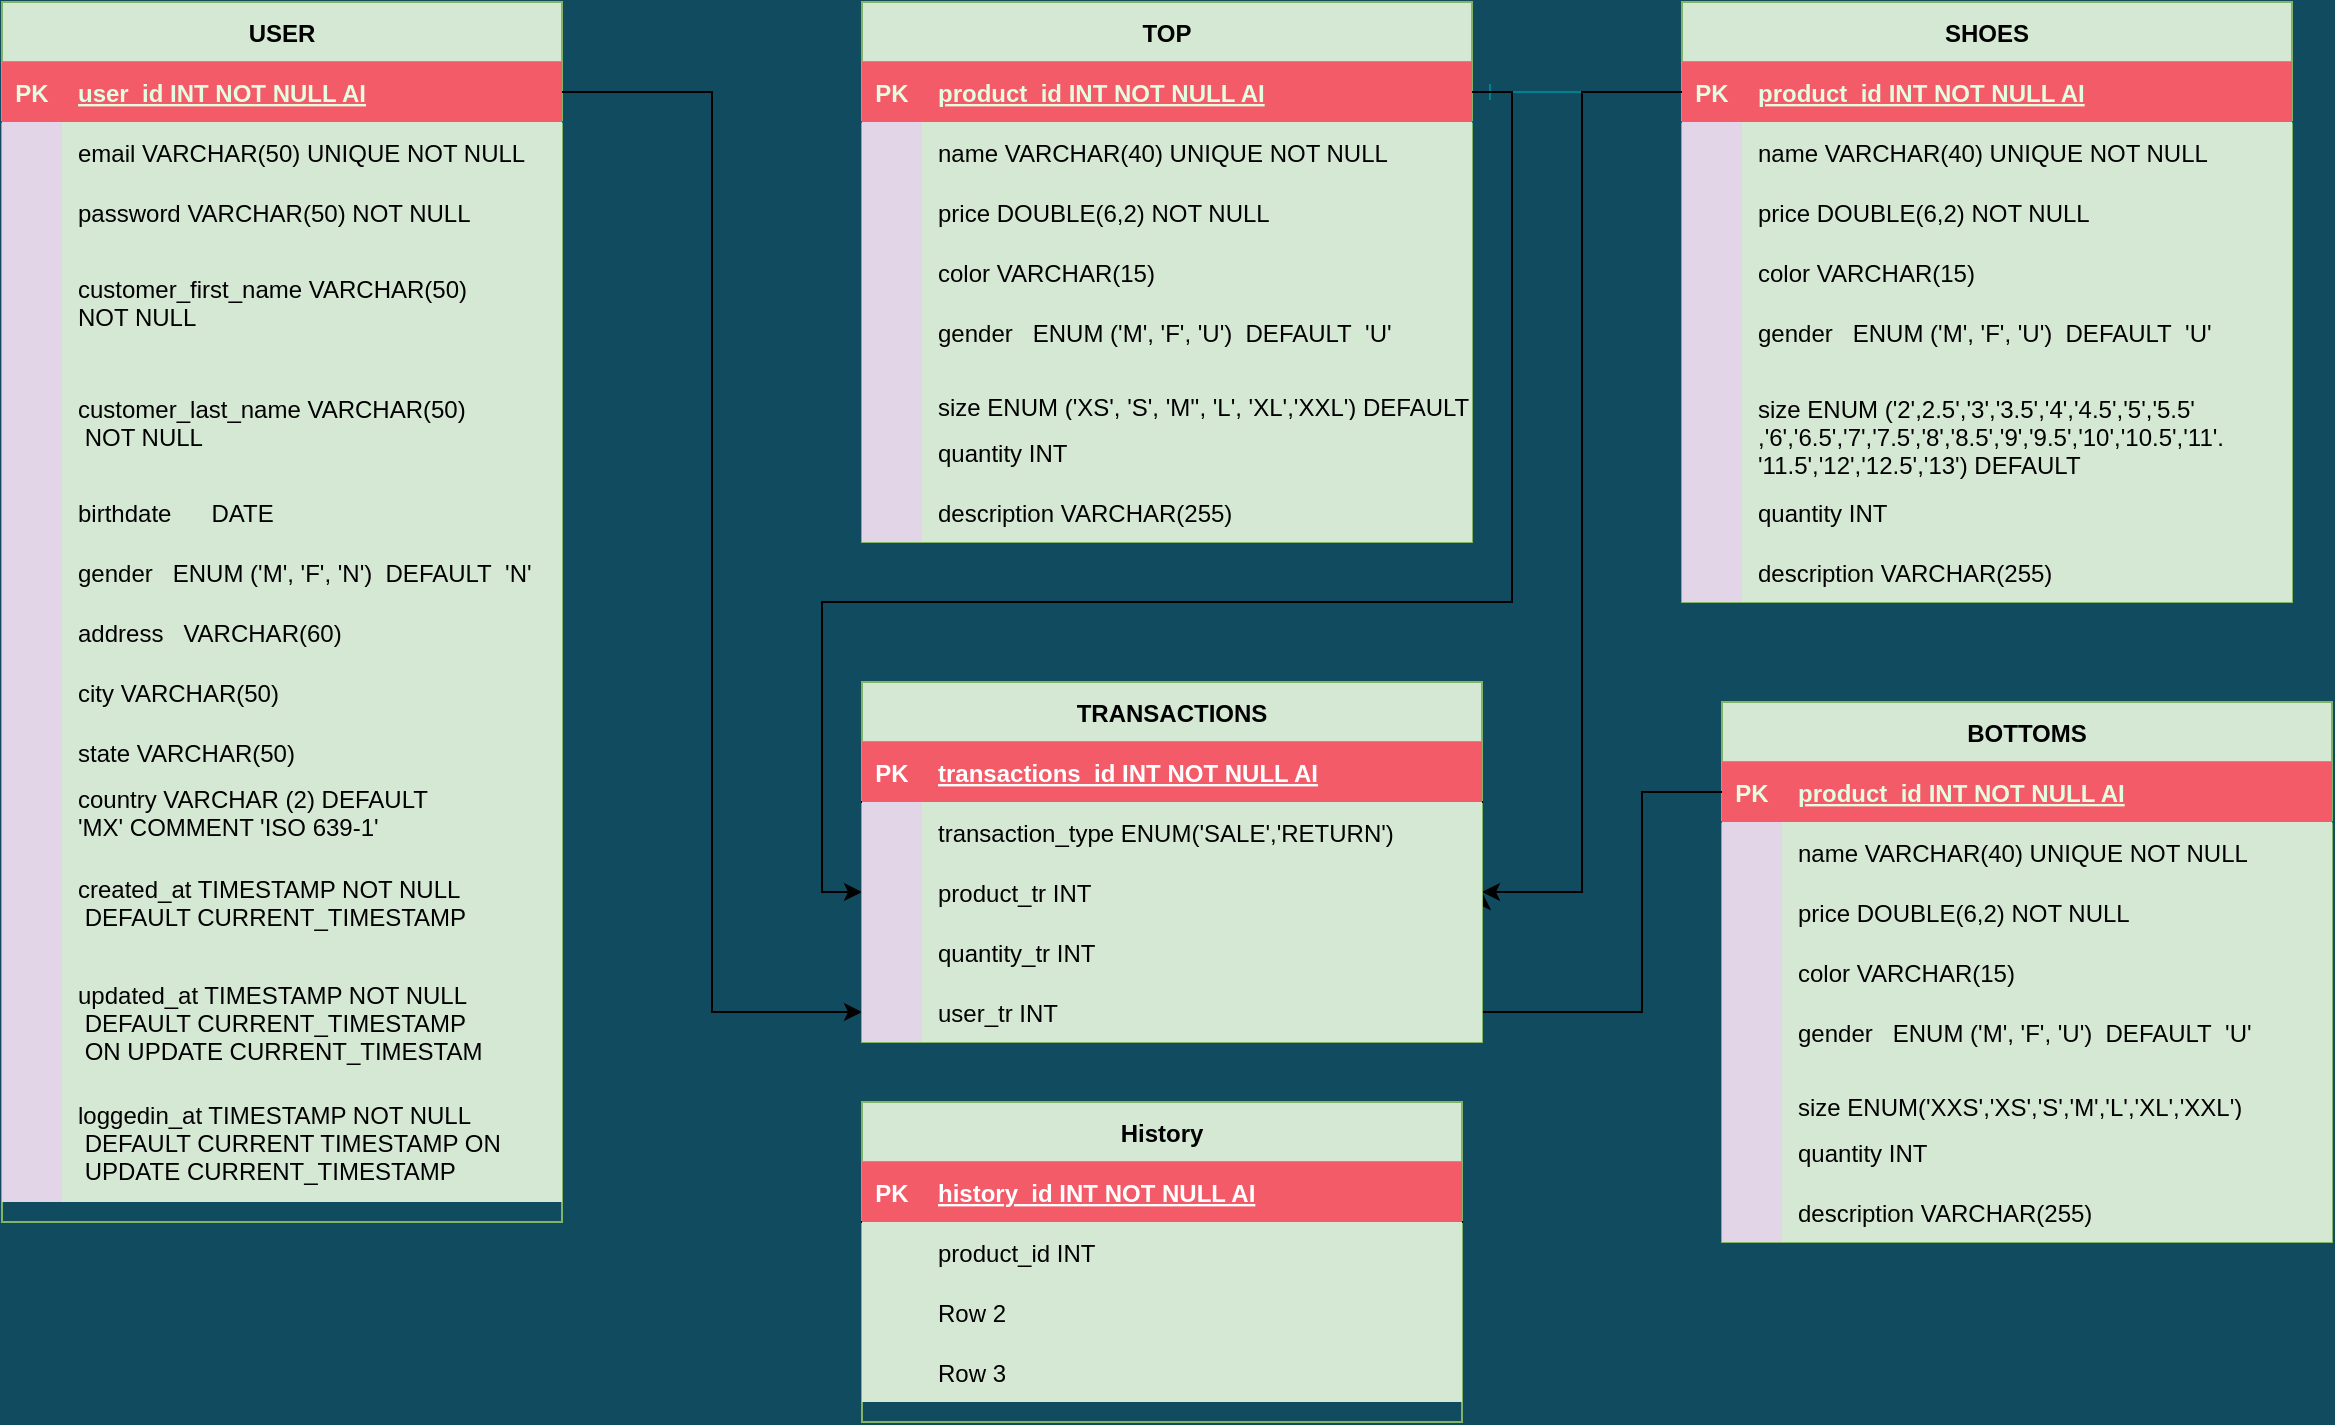 <mxfile version="13.7.9" type="github">
  <diagram id="R2lEEEUBdFMjLlhIrx00" name="Page-1">
    <mxGraphModel dx="2523" dy="934" grid="1" gridSize="10" guides="1" tooltips="1" connect="1" arrows="1" fold="1" page="1" pageScale="1" pageWidth="850" pageHeight="1100" background="#114B5F" math="0" shadow="0" extFonts="Permanent Marker^https://fonts.googleapis.com/css?family=Permanent+Marker">
      <root>
        <mxCell id="0" />
        <mxCell id="1" parent="0" />
        <mxCell id="C-vyLk0tnHw3VtMMgP7b-12" value="" style="edgeStyle=entityRelationEdgeStyle;endArrow=ERzeroToMany;startArrow=ERone;endFill=1;startFill=0;fillColor=#F45B69;strokeColor=#028090;labelBackgroundColor=#114B5F;fontColor=#E4FDE1;" parent="1" edge="1">
          <mxGeometry width="100" height="100" relative="1" as="geometry">
            <mxPoint x="210.0" y="95" as="sourcePoint" />
            <mxPoint x="330" y="95.0" as="targetPoint" />
          </mxGeometry>
        </mxCell>
        <mxCell id="L4Gg6CI8i0R-dzwSmzp2-20" value="SHOES" style="shape=table;startSize=30;container=1;collapsible=1;childLayout=tableLayout;fixedRows=1;rowLines=0;fontStyle=1;align=center;resizeLast=1;fillColor=#d5e8d4;strokeColor=#82b366;" vertex="1" parent="1">
          <mxGeometry x="310" y="50" width="305" height="300" as="geometry" />
        </mxCell>
        <mxCell id="L4Gg6CI8i0R-dzwSmzp2-21" value="" style="shape=partialRectangle;collapsible=0;dropTarget=0;pointerEvents=0;fillColor=#F45B69;points=[[0,0.5],[1,0.5]];portConstraint=eastwest;top=0;left=0;right=0;bottom=1;strokeColor=#028090;fontColor=#E4FDE1;" vertex="1" parent="L4Gg6CI8i0R-dzwSmzp2-20">
          <mxGeometry y="30" width="305" height="30" as="geometry" />
        </mxCell>
        <mxCell id="L4Gg6CI8i0R-dzwSmzp2-22" value="PK" style="shape=partialRectangle;overflow=hidden;connectable=0;fillColor=#F45B69;top=0;left=0;bottom=0;right=0;fontStyle=1;strokeColor=#028090;fontColor=#E4FDE1;" vertex="1" parent="L4Gg6CI8i0R-dzwSmzp2-21">
          <mxGeometry width="30" height="30" as="geometry" />
        </mxCell>
        <mxCell id="L4Gg6CI8i0R-dzwSmzp2-23" value="product_id INT NOT NULL AI" style="shape=partialRectangle;overflow=hidden;connectable=0;top=0;left=0;bottom=0;right=0;align=left;spacingLeft=6;fontStyle=5;strokeColor=#028090;fontColor=#E4FDE1;fillColor=#F45B69;" vertex="1" parent="L4Gg6CI8i0R-dzwSmzp2-21">
          <mxGeometry x="30" width="275" height="30" as="geometry" />
        </mxCell>
        <mxCell id="L4Gg6CI8i0R-dzwSmzp2-24" style="shape=partialRectangle;collapsible=0;dropTarget=0;pointerEvents=0;fillColor=#F45B69;points=[[0,0.5],[1,0.5]];portConstraint=eastwest;top=0;left=0;right=0;bottom=0;strokeColor=#028090;fontColor=#E4FDE1;" vertex="1" parent="L4Gg6CI8i0R-dzwSmzp2-20">
          <mxGeometry y="60" width="305" height="30" as="geometry" />
        </mxCell>
        <mxCell id="L4Gg6CI8i0R-dzwSmzp2-25" style="shape=partialRectangle;overflow=hidden;connectable=0;fillColor=#e1d5e7;top=0;left=0;bottom=0;right=0;strokeColor=#9673a6;" vertex="1" parent="L4Gg6CI8i0R-dzwSmzp2-24">
          <mxGeometry width="30" height="30" as="geometry" />
        </mxCell>
        <mxCell id="L4Gg6CI8i0R-dzwSmzp2-26" value="name VARCHAR(40) UNIQUE NOT NULL" style="shape=partialRectangle;overflow=hidden;connectable=0;fillColor=#d5e8d4;top=0;left=0;bottom=0;right=0;align=left;spacingLeft=6;strokeColor=#82b366;shadow=0;sketch=0;" vertex="1" parent="L4Gg6CI8i0R-dzwSmzp2-24">
          <mxGeometry x="30" width="275" height="30" as="geometry" />
        </mxCell>
        <mxCell id="L4Gg6CI8i0R-dzwSmzp2-27" value="" style="shape=partialRectangle;collapsible=0;dropTarget=0;pointerEvents=0;fillColor=#F45B69;points=[[0,0.5],[1,0.5]];portConstraint=eastwest;top=0;left=0;right=0;bottom=0;strokeColor=#028090;fontColor=#E4FDE1;" vertex="1" parent="L4Gg6CI8i0R-dzwSmzp2-20">
          <mxGeometry y="90" width="305" height="30" as="geometry" />
        </mxCell>
        <mxCell id="L4Gg6CI8i0R-dzwSmzp2-28" value="" style="shape=partialRectangle;overflow=hidden;connectable=0;fillColor=#e1d5e7;top=0;left=0;bottom=0;right=0;strokeColor=#9673a6;" vertex="1" parent="L4Gg6CI8i0R-dzwSmzp2-27">
          <mxGeometry width="30" height="30" as="geometry" />
        </mxCell>
        <mxCell id="L4Gg6CI8i0R-dzwSmzp2-29" value="price DOUBLE(6,2) NOT NULL" style="shape=partialRectangle;overflow=hidden;connectable=0;fillColor=#d5e8d4;top=0;left=0;bottom=0;right=0;align=left;spacingLeft=6;strokeColor=#82b366;shadow=0;sketch=0;" vertex="1" parent="L4Gg6CI8i0R-dzwSmzp2-27">
          <mxGeometry x="30" width="275" height="30" as="geometry" />
        </mxCell>
        <mxCell id="L4Gg6CI8i0R-dzwSmzp2-30" style="shape=partialRectangle;collapsible=0;dropTarget=0;pointerEvents=0;fillColor=#F45B69;points=[[0,0.5],[1,0.5]];portConstraint=eastwest;top=0;left=0;right=0;bottom=0;strokeColor=#028090;fontColor=#E4FDE1;" vertex="1" parent="L4Gg6CI8i0R-dzwSmzp2-20">
          <mxGeometry y="120" width="305" height="30" as="geometry" />
        </mxCell>
        <mxCell id="L4Gg6CI8i0R-dzwSmzp2-31" style="shape=partialRectangle;overflow=hidden;connectable=0;fillColor=#e1d5e7;top=0;left=0;bottom=0;right=0;strokeColor=#9673a6;" vertex="1" parent="L4Gg6CI8i0R-dzwSmzp2-30">
          <mxGeometry width="30" height="30" as="geometry" />
        </mxCell>
        <mxCell id="L4Gg6CI8i0R-dzwSmzp2-32" value="color VARCHAR(15)" style="shape=partialRectangle;overflow=hidden;connectable=0;fillColor=#d5e8d4;top=0;left=0;bottom=0;right=0;align=left;spacingLeft=6;strokeColor=#82b366;shadow=0;sketch=0;" vertex="1" parent="L4Gg6CI8i0R-dzwSmzp2-30">
          <mxGeometry x="30" width="275" height="30" as="geometry" />
        </mxCell>
        <mxCell id="L4Gg6CI8i0R-dzwSmzp2-33" style="shape=partialRectangle;collapsible=0;dropTarget=0;pointerEvents=0;fillColor=#F45B69;points=[[0,0.5],[1,0.5]];portConstraint=eastwest;top=0;left=0;right=0;bottom=0;strokeColor=#028090;fontColor=#E4FDE1;" vertex="1" parent="L4Gg6CI8i0R-dzwSmzp2-20">
          <mxGeometry y="150" width="305" height="30" as="geometry" />
        </mxCell>
        <mxCell id="L4Gg6CI8i0R-dzwSmzp2-34" style="shape=partialRectangle;overflow=hidden;connectable=0;fillColor=#e1d5e7;top=0;left=0;bottom=0;right=0;strokeColor=#9673a6;" vertex="1" parent="L4Gg6CI8i0R-dzwSmzp2-33">
          <mxGeometry width="30" height="30" as="geometry" />
        </mxCell>
        <mxCell id="L4Gg6CI8i0R-dzwSmzp2-35" value="gender   ENUM (&#39;M&#39;, &#39;F&#39;, &#39;U&#39;)  DEFAULT  &#39;U&#39;" style="shape=partialRectangle;overflow=hidden;connectable=0;fillColor=#d5e8d4;top=0;left=0;bottom=0;right=0;align=left;spacingLeft=6;strokeColor=#82b366;shadow=0;sketch=0;" vertex="1" parent="L4Gg6CI8i0R-dzwSmzp2-33">
          <mxGeometry x="30" width="275" height="30" as="geometry" />
        </mxCell>
        <mxCell id="L4Gg6CI8i0R-dzwSmzp2-36" style="shape=partialRectangle;collapsible=0;dropTarget=0;pointerEvents=0;fillColor=#F45B69;points=[[0,0.5],[1,0.5]];portConstraint=eastwest;top=0;left=0;right=0;bottom=0;strokeColor=#028090;fontColor=#E4FDE1;" vertex="1" parent="L4Gg6CI8i0R-dzwSmzp2-20">
          <mxGeometry y="180" width="305" height="60" as="geometry" />
        </mxCell>
        <mxCell id="L4Gg6CI8i0R-dzwSmzp2-37" style="shape=partialRectangle;overflow=hidden;connectable=0;fillColor=#e1d5e7;top=0;left=0;bottom=0;right=0;strokeColor=#9673a6;" vertex="1" parent="L4Gg6CI8i0R-dzwSmzp2-36">
          <mxGeometry width="30" height="60" as="geometry" />
        </mxCell>
        <mxCell id="L4Gg6CI8i0R-dzwSmzp2-38" value="&#xa;size ENUM (&#39;2&#39;,2.5&#39;,&#39;3&#39;,&#39;3.5&#39;,&#39;4&#39;,&#39;4.5&#39;,&#39;5&#39;,&#39;5.5&#39;&#xa;,&#39;6&#39;,&#39;6.5&#39;,&#39;7&#39;,&#39;7.5&#39;,&#39;8&#39;,&#39;8.5&#39;,&#39;9&#39;,&#39;9.5&#39;,&#39;10&#39;,&#39;10.5&#39;,&#39;11&#39;.&#xa;&#39;11.5&#39;,&#39;12&#39;,&#39;12.5&#39;,&#39;13&#39;) DEFAULT" style="shape=partialRectangle;overflow=hidden;connectable=0;fillColor=#d5e8d4;top=0;left=0;bottom=0;right=0;align=left;spacingLeft=6;strokeColor=#82b366;shadow=0;sketch=0;" vertex="1" parent="L4Gg6CI8i0R-dzwSmzp2-36">
          <mxGeometry x="30" width="275" height="60" as="geometry" />
        </mxCell>
        <mxCell id="L4Gg6CI8i0R-dzwSmzp2-39" style="shape=partialRectangle;collapsible=0;dropTarget=0;pointerEvents=0;fillColor=#F45B69;points=[[0,0.5],[1,0.5]];portConstraint=eastwest;top=0;left=0;right=0;bottom=0;strokeColor=#028090;fontColor=#E4FDE1;" vertex="1" parent="L4Gg6CI8i0R-dzwSmzp2-20">
          <mxGeometry y="240" width="305" height="30" as="geometry" />
        </mxCell>
        <mxCell id="L4Gg6CI8i0R-dzwSmzp2-40" style="shape=partialRectangle;overflow=hidden;connectable=0;fillColor=#e1d5e7;top=0;left=0;bottom=0;right=0;strokeColor=#9673a6;" vertex="1" parent="L4Gg6CI8i0R-dzwSmzp2-39">
          <mxGeometry width="30" height="30" as="geometry" />
        </mxCell>
        <mxCell id="L4Gg6CI8i0R-dzwSmzp2-41" value="quantity INT" style="shape=partialRectangle;overflow=hidden;connectable=0;fillColor=#d5e8d4;top=0;left=0;bottom=0;right=0;align=left;spacingLeft=6;strokeColor=#82b366;shadow=0;sketch=0;" vertex="1" parent="L4Gg6CI8i0R-dzwSmzp2-39">
          <mxGeometry x="30" width="275" height="30" as="geometry" />
        </mxCell>
        <mxCell id="L4Gg6CI8i0R-dzwSmzp2-42" style="shape=partialRectangle;collapsible=0;dropTarget=0;pointerEvents=0;fillColor=#F45B69;points=[[0,0.5],[1,0.5]];portConstraint=eastwest;top=0;left=0;right=0;bottom=0;strokeColor=#028090;fontColor=#E4FDE1;" vertex="1" parent="L4Gg6CI8i0R-dzwSmzp2-20">
          <mxGeometry y="270" width="305" height="30" as="geometry" />
        </mxCell>
        <mxCell id="L4Gg6CI8i0R-dzwSmzp2-43" style="shape=partialRectangle;overflow=hidden;connectable=0;fillColor=#e1d5e7;top=0;left=0;bottom=0;right=0;strokeColor=#9673a6;" vertex="1" parent="L4Gg6CI8i0R-dzwSmzp2-42">
          <mxGeometry width="30" height="30" as="geometry" />
        </mxCell>
        <mxCell id="L4Gg6CI8i0R-dzwSmzp2-44" value="description VARCHAR(255)" style="shape=partialRectangle;overflow=hidden;connectable=0;fillColor=#d5e8d4;top=0;left=0;bottom=0;right=0;align=left;spacingLeft=6;strokeColor=#82b366;shadow=0;sketch=0;" vertex="1" parent="L4Gg6CI8i0R-dzwSmzp2-42">
          <mxGeometry x="30" width="275" height="30" as="geometry" />
        </mxCell>
        <mxCell id="oD9PgxHHljyNCzyuAQ40-425" value="TOP" style="shape=table;startSize=30;container=1;collapsible=1;childLayout=tableLayout;fixedRows=1;rowLines=0;fontStyle=1;align=center;resizeLast=1;fillColor=#d5e8d4;strokeColor=#82b366;" parent="1" vertex="1">
          <mxGeometry x="-100" y="50" width="305" height="270" as="geometry" />
        </mxCell>
        <mxCell id="oD9PgxHHljyNCzyuAQ40-426" value="" style="shape=partialRectangle;collapsible=0;dropTarget=0;pointerEvents=0;fillColor=#F45B69;points=[[0,0.5],[1,0.5]];portConstraint=eastwest;top=0;left=0;right=0;bottom=1;strokeColor=#028090;fontColor=#E4FDE1;" parent="oD9PgxHHljyNCzyuAQ40-425" vertex="1">
          <mxGeometry y="30" width="305" height="30" as="geometry" />
        </mxCell>
        <mxCell id="oD9PgxHHljyNCzyuAQ40-427" value="PK" style="shape=partialRectangle;overflow=hidden;connectable=0;fillColor=#F45B69;top=0;left=0;bottom=0;right=0;fontStyle=1;strokeColor=#028090;fontColor=#E4FDE1;" parent="oD9PgxHHljyNCzyuAQ40-426" vertex="1">
          <mxGeometry width="30" height="30" as="geometry" />
        </mxCell>
        <mxCell id="oD9PgxHHljyNCzyuAQ40-428" value="product_id INT NOT NULL AI" style="shape=partialRectangle;overflow=hidden;connectable=0;fillColor=#F45B69;top=0;left=0;bottom=0;right=0;align=left;spacingLeft=6;fontStyle=5;strokeColor=#028090;fontColor=#E4FDE1;" parent="oD9PgxHHljyNCzyuAQ40-426" vertex="1">
          <mxGeometry x="30" width="275" height="30" as="geometry" />
        </mxCell>
        <mxCell id="oD9PgxHHljyNCzyuAQ40-429" style="shape=partialRectangle;collapsible=0;dropTarget=0;pointerEvents=0;fillColor=#F45B69;points=[[0,0.5],[1,0.5]];portConstraint=eastwest;top=0;left=0;right=0;bottom=0;strokeColor=#028090;fontColor=#E4FDE1;" parent="oD9PgxHHljyNCzyuAQ40-425" vertex="1">
          <mxGeometry y="60" width="305" height="30" as="geometry" />
        </mxCell>
        <mxCell id="oD9PgxHHljyNCzyuAQ40-430" style="shape=partialRectangle;overflow=hidden;connectable=0;fillColor=#e1d5e7;top=0;left=0;bottom=0;right=0;strokeColor=#9673a6;" parent="oD9PgxHHljyNCzyuAQ40-429" vertex="1">
          <mxGeometry width="30" height="30" as="geometry" />
        </mxCell>
        <mxCell id="oD9PgxHHljyNCzyuAQ40-431" value="name VARCHAR(40) UNIQUE NOT NULL" style="shape=partialRectangle;overflow=hidden;connectable=0;fillColor=#d5e8d4;top=0;left=0;bottom=0;right=0;align=left;spacingLeft=6;strokeColor=#82b366;shadow=0;sketch=0;" parent="oD9PgxHHljyNCzyuAQ40-429" vertex="1">
          <mxGeometry x="30" width="275" height="30" as="geometry" />
        </mxCell>
        <mxCell id="oD9PgxHHljyNCzyuAQ40-432" value="" style="shape=partialRectangle;collapsible=0;dropTarget=0;pointerEvents=0;fillColor=#F45B69;points=[[0,0.5],[1,0.5]];portConstraint=eastwest;top=0;left=0;right=0;bottom=0;strokeColor=#028090;fontColor=#E4FDE1;" parent="oD9PgxHHljyNCzyuAQ40-425" vertex="1">
          <mxGeometry y="90" width="305" height="30" as="geometry" />
        </mxCell>
        <mxCell id="oD9PgxHHljyNCzyuAQ40-433" value="" style="shape=partialRectangle;overflow=hidden;connectable=0;fillColor=#e1d5e7;top=0;left=0;bottom=0;right=0;strokeColor=#9673a6;" parent="oD9PgxHHljyNCzyuAQ40-432" vertex="1">
          <mxGeometry width="30" height="30" as="geometry" />
        </mxCell>
        <mxCell id="oD9PgxHHljyNCzyuAQ40-434" value="price DOUBLE(6,2) NOT NULL" style="shape=partialRectangle;overflow=hidden;connectable=0;fillColor=#d5e8d4;top=0;left=0;bottom=0;right=0;align=left;spacingLeft=6;strokeColor=#82b366;shadow=0;sketch=0;" parent="oD9PgxHHljyNCzyuAQ40-432" vertex="1">
          <mxGeometry x="30" width="275" height="30" as="geometry" />
        </mxCell>
        <mxCell id="oD9PgxHHljyNCzyuAQ40-435" style="shape=partialRectangle;collapsible=0;dropTarget=0;pointerEvents=0;fillColor=#F45B69;points=[[0,0.5],[1,0.5]];portConstraint=eastwest;top=0;left=0;right=0;bottom=0;strokeColor=#028090;fontColor=#E4FDE1;" parent="oD9PgxHHljyNCzyuAQ40-425" vertex="1">
          <mxGeometry y="120" width="305" height="30" as="geometry" />
        </mxCell>
        <mxCell id="oD9PgxHHljyNCzyuAQ40-436" style="shape=partialRectangle;overflow=hidden;connectable=0;fillColor=#e1d5e7;top=0;left=0;bottom=0;right=0;strokeColor=#9673a6;" parent="oD9PgxHHljyNCzyuAQ40-435" vertex="1">
          <mxGeometry width="30" height="30" as="geometry" />
        </mxCell>
        <mxCell id="oD9PgxHHljyNCzyuAQ40-437" value="color VARCHAR(15)" style="shape=partialRectangle;overflow=hidden;connectable=0;fillColor=#d5e8d4;top=0;left=0;bottom=0;right=0;align=left;spacingLeft=6;strokeColor=#82b366;shadow=0;sketch=0;" parent="oD9PgxHHljyNCzyuAQ40-435" vertex="1">
          <mxGeometry x="30" width="275" height="30" as="geometry" />
        </mxCell>
        <mxCell id="oD9PgxHHljyNCzyuAQ40-444" style="shape=partialRectangle;collapsible=0;dropTarget=0;pointerEvents=0;fillColor=#F45B69;points=[[0,0.5],[1,0.5]];portConstraint=eastwest;top=0;left=0;right=0;bottom=0;strokeColor=#028090;fontColor=#E4FDE1;" parent="oD9PgxHHljyNCzyuAQ40-425" vertex="1">
          <mxGeometry y="150" width="305" height="30" as="geometry" />
        </mxCell>
        <mxCell id="oD9PgxHHljyNCzyuAQ40-445" style="shape=partialRectangle;overflow=hidden;connectable=0;fillColor=#e1d5e7;top=0;left=0;bottom=0;right=0;strokeColor=#9673a6;" parent="oD9PgxHHljyNCzyuAQ40-444" vertex="1">
          <mxGeometry width="30" height="30" as="geometry" />
        </mxCell>
        <mxCell id="oD9PgxHHljyNCzyuAQ40-446" value="gender   ENUM (&#39;M&#39;, &#39;F&#39;, &#39;U&#39;)  DEFAULT  &#39;U&#39;" style="shape=partialRectangle;overflow=hidden;connectable=0;fillColor=#d5e8d4;top=0;left=0;bottom=0;right=0;align=left;spacingLeft=6;strokeColor=#82b366;shadow=0;sketch=0;" parent="oD9PgxHHljyNCzyuAQ40-444" vertex="1">
          <mxGeometry x="30" width="275" height="30" as="geometry" />
        </mxCell>
        <mxCell id="oD9PgxHHljyNCzyuAQ40-450" style="shape=partialRectangle;collapsible=0;dropTarget=0;pointerEvents=0;fillColor=#F45B69;points=[[0,0.5],[1,0.5]];portConstraint=eastwest;top=0;left=0;right=0;bottom=0;strokeColor=#028090;fontColor=#E4FDE1;" parent="oD9PgxHHljyNCzyuAQ40-425" vertex="1">
          <mxGeometry y="180" width="305" height="30" as="geometry" />
        </mxCell>
        <mxCell id="oD9PgxHHljyNCzyuAQ40-451" style="shape=partialRectangle;overflow=hidden;connectable=0;fillColor=#e1d5e7;top=0;left=0;bottom=0;right=0;strokeColor=#9673a6;" parent="oD9PgxHHljyNCzyuAQ40-450" vertex="1">
          <mxGeometry width="30" height="30" as="geometry" />
        </mxCell>
        <mxCell id="oD9PgxHHljyNCzyuAQ40-452" value="&#xa;size ENUM (&#39;XS&#39;, &#39;S&#39;, &#39;M&#39;&#39;, &#39;L&#39;, &#39;XL&#39;,&#39;XXL&#39;) DEFAULT &#39;M&#39;" style="shape=partialRectangle;overflow=hidden;connectable=0;fillColor=#d5e8d4;top=0;left=0;bottom=0;right=0;align=left;spacingLeft=6;strokeColor=#82b366;shadow=0;sketch=0;" parent="oD9PgxHHljyNCzyuAQ40-450" vertex="1">
          <mxGeometry x="30" width="275" height="30" as="geometry" />
        </mxCell>
        <mxCell id="naut1iJeY3-tJLhUPmOj-10" style="shape=partialRectangle;collapsible=0;dropTarget=0;pointerEvents=0;fillColor=#F45B69;points=[[0,0.5],[1,0.5]];portConstraint=eastwest;top=0;left=0;right=0;bottom=0;strokeColor=#028090;fontColor=#E4FDE1;" parent="oD9PgxHHljyNCzyuAQ40-425" vertex="1">
          <mxGeometry y="210" width="305" height="30" as="geometry" />
        </mxCell>
        <mxCell id="naut1iJeY3-tJLhUPmOj-11" style="shape=partialRectangle;overflow=hidden;connectable=0;fillColor=#e1d5e7;top=0;left=0;bottom=0;right=0;strokeColor=#9673a6;" parent="naut1iJeY3-tJLhUPmOj-10" vertex="1">
          <mxGeometry width="30" height="30" as="geometry" />
        </mxCell>
        <mxCell id="naut1iJeY3-tJLhUPmOj-12" value="quantity INT" style="shape=partialRectangle;overflow=hidden;connectable=0;fillColor=#d5e8d4;top=0;left=0;bottom=0;right=0;align=left;spacingLeft=6;strokeColor=#82b366;shadow=0;sketch=0;" parent="naut1iJeY3-tJLhUPmOj-10" vertex="1">
          <mxGeometry x="30" width="275" height="30" as="geometry" />
        </mxCell>
        <mxCell id="naut1iJeY3-tJLhUPmOj-13" style="shape=partialRectangle;collapsible=0;dropTarget=0;pointerEvents=0;fillColor=#F45B69;points=[[0,0.5],[1,0.5]];portConstraint=eastwest;top=0;left=0;right=0;bottom=0;strokeColor=#028090;fontColor=#E4FDE1;" parent="oD9PgxHHljyNCzyuAQ40-425" vertex="1">
          <mxGeometry y="240" width="305" height="30" as="geometry" />
        </mxCell>
        <mxCell id="naut1iJeY3-tJLhUPmOj-14" style="shape=partialRectangle;overflow=hidden;connectable=0;fillColor=#e1d5e7;top=0;left=0;bottom=0;right=0;strokeColor=#9673a6;" parent="naut1iJeY3-tJLhUPmOj-13" vertex="1">
          <mxGeometry width="30" height="30" as="geometry" />
        </mxCell>
        <mxCell id="naut1iJeY3-tJLhUPmOj-15" value="description VARCHAR(255)" style="shape=partialRectangle;overflow=hidden;connectable=0;fillColor=#d5e8d4;top=0;left=0;bottom=0;right=0;align=left;spacingLeft=6;strokeColor=#82b366;shadow=0;sketch=0;" parent="naut1iJeY3-tJLhUPmOj-13" vertex="1">
          <mxGeometry x="30" width="275" height="30" as="geometry" />
        </mxCell>
        <mxCell id="L4Gg6CI8i0R-dzwSmzp2-45" value="BOTTOMS" style="shape=table;startSize=30;container=1;collapsible=1;childLayout=tableLayout;fixedRows=1;rowLines=0;fontStyle=1;align=center;resizeLast=1;fillColor=#d5e8d4;strokeColor=#82b366;" vertex="1" parent="1">
          <mxGeometry x="330" y="400" width="305" height="270.0" as="geometry" />
        </mxCell>
        <mxCell id="L4Gg6CI8i0R-dzwSmzp2-46" value="" style="shape=partialRectangle;collapsible=0;dropTarget=0;pointerEvents=0;fillColor=#F45B69;points=[[0,0.5],[1,0.5]];portConstraint=eastwest;top=0;left=0;right=0;bottom=1;strokeColor=#028090;fontColor=#E4FDE1;" vertex="1" parent="L4Gg6CI8i0R-dzwSmzp2-45">
          <mxGeometry y="30" width="305" height="30" as="geometry" />
        </mxCell>
        <mxCell id="L4Gg6CI8i0R-dzwSmzp2-47" value="PK" style="shape=partialRectangle;overflow=hidden;connectable=0;fillColor=#F45B69;top=0;left=0;bottom=0;right=0;fontStyle=1;strokeColor=#028090;fontColor=#E4FDE1;" vertex="1" parent="L4Gg6CI8i0R-dzwSmzp2-46">
          <mxGeometry width="30" height="30" as="geometry" />
        </mxCell>
        <mxCell id="L4Gg6CI8i0R-dzwSmzp2-48" value="product_id INT NOT NULL AI" style="shape=partialRectangle;overflow=hidden;connectable=0;fillColor=#F45B69;top=0;left=0;bottom=0;right=0;align=left;spacingLeft=6;fontStyle=5;strokeColor=#028090;fontColor=#E4FDE1;" vertex="1" parent="L4Gg6CI8i0R-dzwSmzp2-46">
          <mxGeometry x="30" width="275" height="30" as="geometry" />
        </mxCell>
        <mxCell id="L4Gg6CI8i0R-dzwSmzp2-49" style="shape=partialRectangle;collapsible=0;dropTarget=0;pointerEvents=0;fillColor=#F45B69;points=[[0,0.5],[1,0.5]];portConstraint=eastwest;top=0;left=0;right=0;bottom=0;strokeColor=#028090;fontColor=#E4FDE1;" vertex="1" parent="L4Gg6CI8i0R-dzwSmzp2-45">
          <mxGeometry y="60" width="305" height="30" as="geometry" />
        </mxCell>
        <mxCell id="L4Gg6CI8i0R-dzwSmzp2-50" style="shape=partialRectangle;overflow=hidden;connectable=0;fillColor=#e1d5e7;top=0;left=0;bottom=0;right=0;strokeColor=#9673a6;" vertex="1" parent="L4Gg6CI8i0R-dzwSmzp2-49">
          <mxGeometry width="30" height="30" as="geometry" />
        </mxCell>
        <mxCell id="L4Gg6CI8i0R-dzwSmzp2-51" value="name VARCHAR(40) UNIQUE NOT NULL" style="shape=partialRectangle;overflow=hidden;connectable=0;fillColor=#d5e8d4;top=0;left=0;bottom=0;right=0;align=left;spacingLeft=6;strokeColor=#82b366;shadow=0;sketch=0;" vertex="1" parent="L4Gg6CI8i0R-dzwSmzp2-49">
          <mxGeometry x="30" width="275" height="30" as="geometry" />
        </mxCell>
        <mxCell id="L4Gg6CI8i0R-dzwSmzp2-52" value="" style="shape=partialRectangle;collapsible=0;dropTarget=0;pointerEvents=0;fillColor=#F45B69;points=[[0,0.5],[1,0.5]];portConstraint=eastwest;top=0;left=0;right=0;bottom=0;strokeColor=#028090;fontColor=#E4FDE1;" vertex="1" parent="L4Gg6CI8i0R-dzwSmzp2-45">
          <mxGeometry y="90" width="305" height="30" as="geometry" />
        </mxCell>
        <mxCell id="L4Gg6CI8i0R-dzwSmzp2-53" value="" style="shape=partialRectangle;overflow=hidden;connectable=0;fillColor=#e1d5e7;top=0;left=0;bottom=0;right=0;strokeColor=#9673a6;" vertex="1" parent="L4Gg6CI8i0R-dzwSmzp2-52">
          <mxGeometry width="30" height="30" as="geometry" />
        </mxCell>
        <mxCell id="L4Gg6CI8i0R-dzwSmzp2-54" value="price DOUBLE(6,2) NOT NULL" style="shape=partialRectangle;overflow=hidden;connectable=0;fillColor=#d5e8d4;top=0;left=0;bottom=0;right=0;align=left;spacingLeft=6;strokeColor=#82b366;shadow=0;sketch=0;" vertex="1" parent="L4Gg6CI8i0R-dzwSmzp2-52">
          <mxGeometry x="30" width="275" height="30" as="geometry" />
        </mxCell>
        <mxCell id="L4Gg6CI8i0R-dzwSmzp2-55" style="shape=partialRectangle;collapsible=0;dropTarget=0;pointerEvents=0;fillColor=#F45B69;points=[[0,0.5],[1,0.5]];portConstraint=eastwest;top=0;left=0;right=0;bottom=0;strokeColor=#028090;fontColor=#E4FDE1;" vertex="1" parent="L4Gg6CI8i0R-dzwSmzp2-45">
          <mxGeometry y="120" width="305" height="30" as="geometry" />
        </mxCell>
        <mxCell id="L4Gg6CI8i0R-dzwSmzp2-56" style="shape=partialRectangle;overflow=hidden;connectable=0;fillColor=#e1d5e7;top=0;left=0;bottom=0;right=0;strokeColor=#9673a6;" vertex="1" parent="L4Gg6CI8i0R-dzwSmzp2-55">
          <mxGeometry width="30" height="30" as="geometry" />
        </mxCell>
        <mxCell id="L4Gg6CI8i0R-dzwSmzp2-57" value="color VARCHAR(15)" style="shape=partialRectangle;overflow=hidden;connectable=0;fillColor=#d5e8d4;top=0;left=0;bottom=0;right=0;align=left;spacingLeft=6;strokeColor=#82b366;shadow=0;sketch=0;" vertex="1" parent="L4Gg6CI8i0R-dzwSmzp2-55">
          <mxGeometry x="30" width="275" height="30" as="geometry" />
        </mxCell>
        <mxCell id="L4Gg6CI8i0R-dzwSmzp2-58" style="shape=partialRectangle;collapsible=0;dropTarget=0;pointerEvents=0;fillColor=#F45B69;points=[[0,0.5],[1,0.5]];portConstraint=eastwest;top=0;left=0;right=0;bottom=0;strokeColor=#028090;fontColor=#E4FDE1;" vertex="1" parent="L4Gg6CI8i0R-dzwSmzp2-45">
          <mxGeometry y="150" width="305" height="30" as="geometry" />
        </mxCell>
        <mxCell id="L4Gg6CI8i0R-dzwSmzp2-59" style="shape=partialRectangle;overflow=hidden;connectable=0;fillColor=#e1d5e7;top=0;left=0;bottom=0;right=0;strokeColor=#9673a6;" vertex="1" parent="L4Gg6CI8i0R-dzwSmzp2-58">
          <mxGeometry width="30" height="30" as="geometry" />
        </mxCell>
        <mxCell id="L4Gg6CI8i0R-dzwSmzp2-60" value="gender   ENUM (&#39;M&#39;, &#39;F&#39;, &#39;U&#39;)  DEFAULT  &#39;U&#39;" style="shape=partialRectangle;overflow=hidden;connectable=0;fillColor=#d5e8d4;top=0;left=0;bottom=0;right=0;align=left;spacingLeft=6;strokeColor=#82b366;shadow=0;sketch=0;" vertex="1" parent="L4Gg6CI8i0R-dzwSmzp2-58">
          <mxGeometry x="30" width="275" height="30" as="geometry" />
        </mxCell>
        <mxCell id="L4Gg6CI8i0R-dzwSmzp2-61" style="shape=partialRectangle;collapsible=0;dropTarget=0;pointerEvents=0;fillColor=#F45B69;points=[[0,0.5],[1,0.5]];portConstraint=eastwest;top=0;left=0;right=0;bottom=0;strokeColor=#028090;fontColor=#E4FDE1;" vertex="1" parent="L4Gg6CI8i0R-dzwSmzp2-45">
          <mxGeometry y="180" width="305" height="30" as="geometry" />
        </mxCell>
        <mxCell id="L4Gg6CI8i0R-dzwSmzp2-62" style="shape=partialRectangle;overflow=hidden;connectable=0;fillColor=#e1d5e7;top=0;left=0;bottom=0;right=0;strokeColor=#9673a6;" vertex="1" parent="L4Gg6CI8i0R-dzwSmzp2-61">
          <mxGeometry width="30" height="30" as="geometry" />
        </mxCell>
        <mxCell id="L4Gg6CI8i0R-dzwSmzp2-63" value="&#xa;size ENUM(&#39;XXS&#39;,&#39;XS&#39;,&#39;S&#39;,&#39;M&#39;,&#39;L&#39;,&#39;XL&#39;,&#39;XXL&#39;) " style="shape=partialRectangle;overflow=hidden;connectable=0;fillColor=#d5e8d4;top=0;left=0;bottom=0;right=0;align=left;spacingLeft=6;strokeColor=#82b366;shadow=0;sketch=0;" vertex="1" parent="L4Gg6CI8i0R-dzwSmzp2-61">
          <mxGeometry x="30" width="275" height="30" as="geometry" />
        </mxCell>
        <mxCell id="L4Gg6CI8i0R-dzwSmzp2-64" style="shape=partialRectangle;collapsible=0;dropTarget=0;pointerEvents=0;fillColor=#F45B69;points=[[0,0.5],[1,0.5]];portConstraint=eastwest;top=0;left=0;right=0;bottom=0;strokeColor=#028090;fontColor=#E4FDE1;" vertex="1" parent="L4Gg6CI8i0R-dzwSmzp2-45">
          <mxGeometry y="210" width="305" height="30" as="geometry" />
        </mxCell>
        <mxCell id="L4Gg6CI8i0R-dzwSmzp2-65" style="shape=partialRectangle;overflow=hidden;connectable=0;fillColor=#e1d5e7;top=0;left=0;bottom=0;right=0;strokeColor=#9673a6;" vertex="1" parent="L4Gg6CI8i0R-dzwSmzp2-64">
          <mxGeometry width="30" height="30" as="geometry" />
        </mxCell>
        <mxCell id="L4Gg6CI8i0R-dzwSmzp2-66" value="quantity INT" style="shape=partialRectangle;overflow=hidden;connectable=0;fillColor=#d5e8d4;top=0;left=0;bottom=0;right=0;align=left;spacingLeft=6;strokeColor=#82b366;shadow=0;sketch=0;" vertex="1" parent="L4Gg6CI8i0R-dzwSmzp2-64">
          <mxGeometry x="30" width="275" height="30" as="geometry" />
        </mxCell>
        <mxCell id="L4Gg6CI8i0R-dzwSmzp2-67" style="shape=partialRectangle;collapsible=0;dropTarget=0;pointerEvents=0;fillColor=#F45B69;points=[[0,0.5],[1,0.5]];portConstraint=eastwest;top=0;left=0;right=0;bottom=0;strokeColor=#028090;fontColor=#E4FDE1;" vertex="1" parent="L4Gg6CI8i0R-dzwSmzp2-45">
          <mxGeometry y="240" width="305" height="30" as="geometry" />
        </mxCell>
        <mxCell id="L4Gg6CI8i0R-dzwSmzp2-68" style="shape=partialRectangle;overflow=hidden;connectable=0;fillColor=#e1d5e7;top=0;left=0;bottom=0;right=0;strokeColor=#9673a6;" vertex="1" parent="L4Gg6CI8i0R-dzwSmzp2-67">
          <mxGeometry width="30" height="30" as="geometry" />
        </mxCell>
        <mxCell id="L4Gg6CI8i0R-dzwSmzp2-69" value="description VARCHAR(255)" style="shape=partialRectangle;overflow=hidden;connectable=0;fillColor=#d5e8d4;top=0;left=0;bottom=0;right=0;align=left;spacingLeft=6;strokeColor=#82b366;shadow=0;sketch=0;" vertex="1" parent="L4Gg6CI8i0R-dzwSmzp2-67">
          <mxGeometry x="30" width="275" height="30" as="geometry" />
        </mxCell>
        <mxCell id="L4Gg6CI8i0R-dzwSmzp2-83" style="edgeStyle=orthogonalEdgeStyle;rounded=0;orthogonalLoop=1;jettySize=auto;html=1;entryX=1;entryY=0.5;entryDx=0;entryDy=0;fontColor=#FFFFFF;" edge="1" parent="1" source="L4Gg6CI8i0R-dzwSmzp2-46" target="L4Gg6CI8i0R-dzwSmzp2-14">
          <mxGeometry relative="1" as="geometry">
            <Array as="points">
              <mxPoint x="290" y="445" />
              <mxPoint x="290" y="555" />
            </Array>
          </mxGeometry>
        </mxCell>
        <mxCell id="L4Gg6CI8i0R-dzwSmzp2-84" style="edgeStyle=orthogonalEdgeStyle;rounded=0;orthogonalLoop=1;jettySize=auto;html=1;entryX=0;entryY=0.5;entryDx=0;entryDy=0;fontColor=#FFFFFF;" edge="1" parent="1" source="oD9PgxHHljyNCzyuAQ40-426" target="L4Gg6CI8i0R-dzwSmzp2-14">
          <mxGeometry relative="1" as="geometry">
            <Array as="points">
              <mxPoint x="225" y="95" />
              <mxPoint x="225" y="350" />
              <mxPoint x="-120" y="350" />
              <mxPoint x="-120" y="495" />
            </Array>
          </mxGeometry>
        </mxCell>
        <mxCell id="L4Gg6CI8i0R-dzwSmzp2-85" style="edgeStyle=orthogonalEdgeStyle;rounded=0;orthogonalLoop=1;jettySize=auto;html=1;entryX=1;entryY=0.5;entryDx=0;entryDy=0;fontColor=#FFFFFF;" edge="1" parent="1" source="L4Gg6CI8i0R-dzwSmzp2-21" target="L4Gg6CI8i0R-dzwSmzp2-14">
          <mxGeometry relative="1" as="geometry" />
        </mxCell>
        <mxCell id="C-vyLk0tnHw3VtMMgP7b-23" value="USER" style="shape=table;startSize=30;container=1;collapsible=1;childLayout=tableLayout;fixedRows=1;rowLines=0;fontStyle=1;align=center;resizeLast=1;fillColor=#d5e8d4;strokeColor=#82b366;" parent="1" vertex="1">
          <mxGeometry x="-530" y="50" width="280" height="610" as="geometry" />
        </mxCell>
        <mxCell id="C-vyLk0tnHw3VtMMgP7b-24" value="" style="shape=partialRectangle;collapsible=0;dropTarget=0;pointerEvents=0;fillColor=#F45B69;points=[[0,0.5],[1,0.5]];portConstraint=eastwest;top=0;left=0;right=0;bottom=1;strokeColor=#028090;fontColor=#E4FDE1;" parent="C-vyLk0tnHw3VtMMgP7b-23" vertex="1">
          <mxGeometry y="30" width="280" height="30" as="geometry" />
        </mxCell>
        <mxCell id="C-vyLk0tnHw3VtMMgP7b-25" value="PK" style="shape=partialRectangle;overflow=hidden;connectable=0;fillColor=#F45B69;top=0;left=0;bottom=0;right=0;fontStyle=1;strokeColor=#028090;fontColor=#E4FDE1;" parent="C-vyLk0tnHw3VtMMgP7b-24" vertex="1">
          <mxGeometry width="30" height="30" as="geometry" />
        </mxCell>
        <mxCell id="C-vyLk0tnHw3VtMMgP7b-26" value="user_id INT NOT NULL AI" style="shape=partialRectangle;overflow=hidden;connectable=0;fillColor=#F45B69;top=0;left=0;bottom=0;right=0;align=left;spacingLeft=6;fontStyle=5;strokeColor=#028090;fontColor=#E4FDE1;" parent="C-vyLk0tnHw3VtMMgP7b-24" vertex="1">
          <mxGeometry x="30" width="250" height="30" as="geometry" />
        </mxCell>
        <mxCell id="oD9PgxHHljyNCzyuAQ40-407" style="shape=partialRectangle;collapsible=0;dropTarget=0;pointerEvents=0;fillColor=#F45B69;points=[[0,0.5],[1,0.5]];portConstraint=eastwest;top=0;left=0;right=0;bottom=0;strokeColor=#028090;fontColor=#E4FDE1;" parent="C-vyLk0tnHw3VtMMgP7b-23" vertex="1">
          <mxGeometry y="60" width="280" height="30" as="geometry" />
        </mxCell>
        <mxCell id="oD9PgxHHljyNCzyuAQ40-408" style="shape=partialRectangle;overflow=hidden;connectable=0;fillColor=#e1d5e7;top=0;left=0;bottom=0;right=0;strokeColor=#9673a6;" parent="oD9PgxHHljyNCzyuAQ40-407" vertex="1">
          <mxGeometry width="30" height="30" as="geometry" />
        </mxCell>
        <mxCell id="oD9PgxHHljyNCzyuAQ40-409" value="email VARCHAR(50) UNIQUE NOT NULL" style="shape=partialRectangle;overflow=hidden;connectable=0;fillColor=#d5e8d4;top=0;left=0;bottom=0;right=0;align=left;spacingLeft=6;strokeColor=#82b366;shadow=0;sketch=0;" parent="oD9PgxHHljyNCzyuAQ40-407" vertex="1">
          <mxGeometry x="30" width="250" height="30" as="geometry" />
        </mxCell>
        <mxCell id="oD9PgxHHljyNCzyuAQ40-404" style="shape=partialRectangle;collapsible=0;dropTarget=0;pointerEvents=0;fillColor=#F45B69;points=[[0,0.5],[1,0.5]];portConstraint=eastwest;top=0;left=0;right=0;bottom=0;strokeColor=#028090;fontColor=#E4FDE1;" parent="C-vyLk0tnHw3VtMMgP7b-23" vertex="1">
          <mxGeometry y="90" width="280" height="30" as="geometry" />
        </mxCell>
        <mxCell id="oD9PgxHHljyNCzyuAQ40-405" style="shape=partialRectangle;overflow=hidden;connectable=0;fillColor=#e1d5e7;top=0;left=0;bottom=0;right=0;strokeColor=#9673a6;" parent="oD9PgxHHljyNCzyuAQ40-404" vertex="1">
          <mxGeometry width="30" height="30" as="geometry" />
        </mxCell>
        <mxCell id="oD9PgxHHljyNCzyuAQ40-406" value="password VARCHAR(50) NOT NULL" style="shape=partialRectangle;overflow=hidden;connectable=0;fillColor=#d5e8d4;top=0;left=0;bottom=0;right=0;align=left;spacingLeft=6;strokeColor=#82b366;shadow=0;sketch=0;" parent="oD9PgxHHljyNCzyuAQ40-404" vertex="1">
          <mxGeometry x="30" width="250" height="30" as="geometry" />
        </mxCell>
        <mxCell id="C-vyLk0tnHw3VtMMgP7b-27" value="" style="shape=partialRectangle;collapsible=0;dropTarget=0;pointerEvents=0;fillColor=#F45B69;points=[[0,0.5],[1,0.5]];portConstraint=eastwest;top=0;left=0;right=0;bottom=0;strokeColor=#028090;fontColor=#E4FDE1;" parent="C-vyLk0tnHw3VtMMgP7b-23" vertex="1">
          <mxGeometry y="120" width="280" height="60" as="geometry" />
        </mxCell>
        <mxCell id="C-vyLk0tnHw3VtMMgP7b-28" value="" style="shape=partialRectangle;overflow=hidden;connectable=0;fillColor=#e1d5e7;top=0;left=0;bottom=0;right=0;strokeColor=#9673a6;" parent="C-vyLk0tnHw3VtMMgP7b-27" vertex="1">
          <mxGeometry width="30" height="60" as="geometry" />
        </mxCell>
        <mxCell id="C-vyLk0tnHw3VtMMgP7b-29" value="customer_first_name VARCHAR(50) &#xa;NOT NULL" style="shape=partialRectangle;overflow=hidden;connectable=0;fillColor=#d5e8d4;top=0;left=0;bottom=0;right=0;align=left;spacingLeft=6;strokeColor=#82b366;shadow=0;sketch=0;" parent="C-vyLk0tnHw3VtMMgP7b-27" vertex="1">
          <mxGeometry x="30" width="250" height="60" as="geometry" />
        </mxCell>
        <mxCell id="oD9PgxHHljyNCzyuAQ40-422" style="shape=partialRectangle;collapsible=0;dropTarget=0;pointerEvents=0;fillColor=#F45B69;points=[[0,0.5],[1,0.5]];portConstraint=eastwest;top=0;left=0;right=0;bottom=0;strokeColor=#028090;fontColor=#E4FDE1;" parent="C-vyLk0tnHw3VtMMgP7b-23" vertex="1">
          <mxGeometry y="180" width="280" height="60" as="geometry" />
        </mxCell>
        <mxCell id="oD9PgxHHljyNCzyuAQ40-423" style="shape=partialRectangle;overflow=hidden;connectable=0;fillColor=#e1d5e7;top=0;left=0;bottom=0;right=0;strokeColor=#9673a6;" parent="oD9PgxHHljyNCzyuAQ40-422" vertex="1">
          <mxGeometry width="30" height="60" as="geometry" />
        </mxCell>
        <mxCell id="oD9PgxHHljyNCzyuAQ40-424" value="customer_last_name VARCHAR(50)&#xa; NOT NULL" style="shape=partialRectangle;overflow=hidden;connectable=0;fillColor=#d5e8d4;top=0;left=0;bottom=0;right=0;align=left;spacingLeft=6;strokeColor=#82b366;shadow=0;sketch=0;" parent="oD9PgxHHljyNCzyuAQ40-422" vertex="1">
          <mxGeometry x="30" width="250" height="60" as="geometry" />
        </mxCell>
        <mxCell id="oD9PgxHHljyNCzyuAQ40-401" style="shape=partialRectangle;collapsible=0;dropTarget=0;pointerEvents=0;fillColor=#F45B69;points=[[0,0.5],[1,0.5]];portConstraint=eastwest;top=0;left=0;right=0;bottom=0;strokeColor=#028090;fontColor=#E4FDE1;" parent="C-vyLk0tnHw3VtMMgP7b-23" vertex="1">
          <mxGeometry y="240" width="280" height="30" as="geometry" />
        </mxCell>
        <mxCell id="oD9PgxHHljyNCzyuAQ40-402" style="shape=partialRectangle;overflow=hidden;connectable=0;fillColor=#e1d5e7;top=0;left=0;bottom=0;right=0;strokeColor=#9673a6;" parent="oD9PgxHHljyNCzyuAQ40-401" vertex="1">
          <mxGeometry width="30" height="30" as="geometry" />
        </mxCell>
        <mxCell id="oD9PgxHHljyNCzyuAQ40-403" value="birthdate      DATE" style="shape=partialRectangle;overflow=hidden;connectable=0;fillColor=#d5e8d4;top=0;left=0;bottom=0;right=0;align=left;spacingLeft=6;strokeColor=#82b366;shadow=0;sketch=0;" parent="oD9PgxHHljyNCzyuAQ40-401" vertex="1">
          <mxGeometry x="30" width="250" height="30" as="geometry" />
        </mxCell>
        <mxCell id="oD9PgxHHljyNCzyuAQ40-410" style="shape=partialRectangle;collapsible=0;dropTarget=0;pointerEvents=0;fillColor=#F45B69;points=[[0,0.5],[1,0.5]];portConstraint=eastwest;top=0;left=0;right=0;bottom=0;strokeColor=#028090;fontColor=#E4FDE1;" parent="C-vyLk0tnHw3VtMMgP7b-23" vertex="1">
          <mxGeometry y="270" width="280" height="30" as="geometry" />
        </mxCell>
        <mxCell id="oD9PgxHHljyNCzyuAQ40-411" style="shape=partialRectangle;overflow=hidden;connectable=0;fillColor=#e1d5e7;top=0;left=0;bottom=0;right=0;strokeColor=#9673a6;" parent="oD9PgxHHljyNCzyuAQ40-410" vertex="1">
          <mxGeometry width="30" height="30" as="geometry" />
        </mxCell>
        <mxCell id="oD9PgxHHljyNCzyuAQ40-412" value="gender   ENUM (&#39;M&#39;, &#39;F&#39;, &#39;N&#39;)  DEFAULT  &#39;N&#39;" style="shape=partialRectangle;overflow=hidden;connectable=0;fillColor=#d5e8d4;top=0;left=0;bottom=0;right=0;align=left;spacingLeft=6;strokeColor=#82b366;shadow=0;sketch=0;" parent="oD9PgxHHljyNCzyuAQ40-410" vertex="1">
          <mxGeometry x="30" width="250" height="30" as="geometry" />
        </mxCell>
        <mxCell id="oD9PgxHHljyNCzyuAQ40-419" style="shape=partialRectangle;collapsible=0;dropTarget=0;pointerEvents=0;fillColor=#F45B69;points=[[0,0.5],[1,0.5]];portConstraint=eastwest;top=0;left=0;right=0;bottom=0;strokeColor=#028090;fontColor=#E4FDE1;" parent="C-vyLk0tnHw3VtMMgP7b-23" vertex="1">
          <mxGeometry y="300" width="280" height="30" as="geometry" />
        </mxCell>
        <mxCell id="oD9PgxHHljyNCzyuAQ40-420" style="shape=partialRectangle;overflow=hidden;connectable=0;fillColor=#e1d5e7;top=0;left=0;bottom=0;right=0;strokeColor=#9673a6;" parent="oD9PgxHHljyNCzyuAQ40-419" vertex="1">
          <mxGeometry width="30" height="30" as="geometry" />
        </mxCell>
        <mxCell id="oD9PgxHHljyNCzyuAQ40-421" value="address   VARCHAR(60)" style="shape=partialRectangle;overflow=hidden;connectable=0;fillColor=#d5e8d4;top=0;left=0;bottom=0;right=0;align=left;spacingLeft=6;strokeColor=#82b366;shadow=0;sketch=0;" parent="oD9PgxHHljyNCzyuAQ40-419" vertex="1">
          <mxGeometry x="30" width="250" height="30" as="geometry" />
        </mxCell>
        <mxCell id="oD9PgxHHljyNCzyuAQ40-469" style="shape=partialRectangle;collapsible=0;dropTarget=0;pointerEvents=0;fillColor=#F45B69;points=[[0,0.5],[1,0.5]];portConstraint=eastwest;top=0;left=0;right=0;bottom=0;strokeColor=#028090;fontColor=#E4FDE1;" parent="C-vyLk0tnHw3VtMMgP7b-23" vertex="1">
          <mxGeometry y="330" width="280" height="30" as="geometry" />
        </mxCell>
        <mxCell id="oD9PgxHHljyNCzyuAQ40-470" style="shape=partialRectangle;overflow=hidden;connectable=0;fillColor=#e1d5e7;top=0;left=0;bottom=0;right=0;strokeColor=#9673a6;" parent="oD9PgxHHljyNCzyuAQ40-469" vertex="1">
          <mxGeometry width="30" height="30" as="geometry" />
        </mxCell>
        <mxCell id="oD9PgxHHljyNCzyuAQ40-471" value="city VARCHAR(50)" style="shape=partialRectangle;overflow=hidden;connectable=0;fillColor=#d5e8d4;top=0;left=0;bottom=0;right=0;align=left;spacingLeft=6;strokeColor=#82b366;shadow=0;sketch=0;" parent="oD9PgxHHljyNCzyuAQ40-469" vertex="1">
          <mxGeometry x="30" width="250" height="30" as="geometry" />
        </mxCell>
        <mxCell id="oD9PgxHHljyNCzyuAQ40-416" style="shape=partialRectangle;collapsible=0;dropTarget=0;pointerEvents=0;fillColor=#F45B69;points=[[0,0.5],[1,0.5]];portConstraint=eastwest;top=0;left=0;right=0;bottom=0;strokeColor=#028090;fontColor=#E4FDE1;" parent="C-vyLk0tnHw3VtMMgP7b-23" vertex="1">
          <mxGeometry y="360" width="280" height="30" as="geometry" />
        </mxCell>
        <mxCell id="oD9PgxHHljyNCzyuAQ40-417" style="shape=partialRectangle;overflow=hidden;connectable=0;fillColor=#e1d5e7;top=0;left=0;bottom=0;right=0;strokeColor=#9673a6;" parent="oD9PgxHHljyNCzyuAQ40-416" vertex="1">
          <mxGeometry width="30" height="30" as="geometry" />
        </mxCell>
        <mxCell id="oD9PgxHHljyNCzyuAQ40-418" value="state VARCHAR(50)" style="shape=partialRectangle;overflow=hidden;connectable=0;fillColor=#d5e8d4;top=0;left=0;bottom=0;right=0;align=left;spacingLeft=6;strokeColor=#82b366;shadow=0;sketch=0;" parent="oD9PgxHHljyNCzyuAQ40-416" vertex="1">
          <mxGeometry x="30" width="250" height="30" as="geometry" />
        </mxCell>
        <mxCell id="oD9PgxHHljyNCzyuAQ40-413" style="shape=partialRectangle;collapsible=0;dropTarget=0;pointerEvents=0;fillColor=#F45B69;points=[[0,0.5],[1,0.5]];portConstraint=eastwest;top=0;left=0;right=0;bottom=0;strokeColor=#028090;fontColor=#E4FDE1;" parent="C-vyLk0tnHw3VtMMgP7b-23" vertex="1">
          <mxGeometry y="390" width="280" height="30" as="geometry" />
        </mxCell>
        <mxCell id="oD9PgxHHljyNCzyuAQ40-414" style="shape=partialRectangle;overflow=hidden;connectable=0;fillColor=#e1d5e7;top=0;left=0;bottom=0;right=0;strokeColor=#9673a6;" parent="oD9PgxHHljyNCzyuAQ40-413" vertex="1">
          <mxGeometry width="30" height="30" as="geometry" />
        </mxCell>
        <mxCell id="oD9PgxHHljyNCzyuAQ40-415" value="country VARCHAR (2) DEFAULT &#xa;&#39;MX&#39; COMMENT &#39;ISO 639-1&#39;" style="shape=partialRectangle;overflow=hidden;connectable=0;fillColor=#d5e8d4;top=0;left=0;bottom=0;right=0;align=left;spacingLeft=6;strokeColor=#82b366;shadow=0;sketch=0;" parent="oD9PgxHHljyNCzyuAQ40-413" vertex="1">
          <mxGeometry x="30" width="250" height="30" as="geometry" />
        </mxCell>
        <mxCell id="naut1iJeY3-tJLhUPmOj-7" style="shape=partialRectangle;collapsible=0;dropTarget=0;pointerEvents=0;fillColor=#F45B69;points=[[0,0.5],[1,0.5]];portConstraint=eastwest;top=0;left=0;right=0;bottom=0;strokeColor=#028090;fontColor=#E4FDE1;" parent="C-vyLk0tnHw3VtMMgP7b-23" vertex="1">
          <mxGeometry y="420" width="280" height="60" as="geometry" />
        </mxCell>
        <mxCell id="naut1iJeY3-tJLhUPmOj-8" style="shape=partialRectangle;overflow=hidden;connectable=0;fillColor=#e1d5e7;top=0;left=0;bottom=0;right=0;strokeColor=#9673a6;" parent="naut1iJeY3-tJLhUPmOj-7" vertex="1">
          <mxGeometry width="30" height="60" as="geometry" />
        </mxCell>
        <mxCell id="naut1iJeY3-tJLhUPmOj-9" value="created_at TIMESTAMP NOT NULL&#xa; DEFAULT CURRENT_TIMESTAMP" style="shape=partialRectangle;overflow=hidden;connectable=0;fillColor=#d5e8d4;top=0;left=0;bottom=0;right=0;align=left;spacingLeft=6;strokeColor=#82b366;shadow=0;sketch=0;" parent="naut1iJeY3-tJLhUPmOj-7" vertex="1">
          <mxGeometry x="30" width="250" height="60" as="geometry" />
        </mxCell>
        <mxCell id="naut1iJeY3-tJLhUPmOj-4" style="shape=partialRectangle;collapsible=0;dropTarget=0;pointerEvents=0;fillColor=#F45B69;points=[[0,0.5],[1,0.5]];portConstraint=eastwest;top=0;left=0;right=0;bottom=0;strokeColor=#028090;fontColor=#E4FDE1;" parent="C-vyLk0tnHw3VtMMgP7b-23" vertex="1">
          <mxGeometry y="480" width="280" height="60" as="geometry" />
        </mxCell>
        <mxCell id="naut1iJeY3-tJLhUPmOj-5" style="shape=partialRectangle;overflow=hidden;connectable=0;fillColor=#e1d5e7;top=0;left=0;bottom=0;right=0;strokeColor=#9673a6;" parent="naut1iJeY3-tJLhUPmOj-4" vertex="1">
          <mxGeometry width="30" height="60" as="geometry" />
        </mxCell>
        <mxCell id="naut1iJeY3-tJLhUPmOj-6" value="updated_at TIMESTAMP NOT NULL&#xa; DEFAULT CURRENT_TIMESTAMP&#xa; ON UPDATE CURRENT_TIMESTAM" style="shape=partialRectangle;overflow=hidden;connectable=0;fillColor=#d5e8d4;top=0;left=0;bottom=0;right=0;align=left;spacingLeft=6;strokeColor=#82b366;shadow=0;sketch=0;" parent="naut1iJeY3-tJLhUPmOj-4" vertex="1">
          <mxGeometry x="30" width="250" height="60" as="geometry" />
        </mxCell>
        <mxCell id="L4Gg6CI8i0R-dzwSmzp2-1" style="shape=partialRectangle;collapsible=0;dropTarget=0;pointerEvents=0;fillColor=#F45B69;points=[[0,0.5],[1,0.5]];portConstraint=eastwest;top=0;left=0;right=0;bottom=0;strokeColor=#028090;fontColor=#E4FDE1;" vertex="1" parent="C-vyLk0tnHw3VtMMgP7b-23">
          <mxGeometry y="540" width="280" height="60" as="geometry" />
        </mxCell>
        <mxCell id="L4Gg6CI8i0R-dzwSmzp2-2" style="shape=partialRectangle;overflow=hidden;connectable=0;fillColor=#e1d5e7;top=0;left=0;bottom=0;right=0;strokeColor=#9673a6;" vertex="1" parent="L4Gg6CI8i0R-dzwSmzp2-1">
          <mxGeometry width="30" height="60" as="geometry" />
        </mxCell>
        <mxCell id="L4Gg6CI8i0R-dzwSmzp2-3" value="loggedin_at TIMESTAMP NOT NULL&#xa; DEFAULT CURRENT TIMESTAMP ON&#xa; UPDATE CURRENT_TIMESTAMP" style="shape=partialRectangle;overflow=hidden;connectable=0;fillColor=#d5e8d4;top=0;left=0;bottom=0;right=0;align=left;spacingLeft=6;strokeColor=#82b366;shadow=0;sketch=0;" vertex="1" parent="L4Gg6CI8i0R-dzwSmzp2-1">
          <mxGeometry x="30" width="250" height="60" as="geometry" />
        </mxCell>
        <mxCell id="L4Gg6CI8i0R-dzwSmzp2-87" style="edgeStyle=orthogonalEdgeStyle;rounded=0;orthogonalLoop=1;jettySize=auto;html=1;entryX=0;entryY=0.5;entryDx=0;entryDy=0;fontColor=#FFFFFF;" edge="1" parent="1" source="C-vyLk0tnHw3VtMMgP7b-24" target="L4Gg6CI8i0R-dzwSmzp2-76">
          <mxGeometry relative="1" as="geometry" />
        </mxCell>
        <mxCell id="L4Gg6CI8i0R-dzwSmzp2-7" value="TRANSACTIONS" style="shape=table;startSize=30;container=1;collapsible=1;childLayout=tableLayout;fixedRows=1;rowLines=0;fontStyle=1;align=center;resizeLast=1;fillColor=#d5e8d4;strokeColor=#82b366;" vertex="1" parent="1">
          <mxGeometry x="-100" y="390" width="310" height="180" as="geometry" />
        </mxCell>
        <mxCell id="L4Gg6CI8i0R-dzwSmzp2-8" value="" style="shape=partialRectangle;collapsible=0;dropTarget=0;pointerEvents=0;fillColor=none;top=0;left=0;bottom=1;right=0;points=[[0,0.5],[1,0.5]];portConstraint=eastwest;" vertex="1" parent="L4Gg6CI8i0R-dzwSmzp2-7">
          <mxGeometry y="30" width="310" height="30" as="geometry" />
        </mxCell>
        <mxCell id="L4Gg6CI8i0R-dzwSmzp2-9" value="PK" style="shape=partialRectangle;connectable=0;top=0;left=0;bottom=0;right=0;fontStyle=1;overflow=hidden;strokeColor=#b85450;fillColor=#F45B69;fontColor=#FFFFFF;" vertex="1" parent="L4Gg6CI8i0R-dzwSmzp2-8">
          <mxGeometry width="30" height="30" as="geometry" />
        </mxCell>
        <mxCell id="L4Gg6CI8i0R-dzwSmzp2-10" value="transactions_id INT NOT NULL AI" style="shape=partialRectangle;connectable=0;top=0;left=0;bottom=0;right=0;align=left;spacingLeft=6;fontStyle=5;overflow=hidden;strokeColor=#b85450;fillColor=#F45B69;fontColor=#FFFFFF;" vertex="1" parent="L4Gg6CI8i0R-dzwSmzp2-8">
          <mxGeometry x="30" width="280" height="30" as="geometry" />
        </mxCell>
        <mxCell id="L4Gg6CI8i0R-dzwSmzp2-11" value="" style="shape=partialRectangle;collapsible=0;dropTarget=0;pointerEvents=0;fillColor=none;top=0;left=0;bottom=0;right=0;points=[[0,0.5],[1,0.5]];portConstraint=eastwest;" vertex="1" parent="L4Gg6CI8i0R-dzwSmzp2-7">
          <mxGeometry y="60" width="310" height="30" as="geometry" />
        </mxCell>
        <mxCell id="L4Gg6CI8i0R-dzwSmzp2-12" value="" style="shape=partialRectangle;connectable=0;fillColor=#e1d5e7;top=0;left=0;bottom=0;right=0;editable=1;overflow=hidden;strokeColor=#9673a6;" vertex="1" parent="L4Gg6CI8i0R-dzwSmzp2-11">
          <mxGeometry width="30" height="30" as="geometry" />
        </mxCell>
        <mxCell id="L4Gg6CI8i0R-dzwSmzp2-13" value="transaction_type ENUM(&#39;SALE&#39;,&#39;RETURN&#39;)" style="shape=partialRectangle;connectable=0;fillColor=#d5e8d4;top=0;left=0;bottom=0;right=0;align=left;spacingLeft=6;overflow=hidden;strokeColor=#82b366;" vertex="1" parent="L4Gg6CI8i0R-dzwSmzp2-11">
          <mxGeometry x="30" width="280" height="30" as="geometry" />
        </mxCell>
        <mxCell id="L4Gg6CI8i0R-dzwSmzp2-14" value="" style="shape=partialRectangle;collapsible=0;dropTarget=0;pointerEvents=0;fillColor=none;top=0;left=0;bottom=0;right=0;points=[[0,0.5],[1,0.5]];portConstraint=eastwest;" vertex="1" parent="L4Gg6CI8i0R-dzwSmzp2-7">
          <mxGeometry y="90" width="310" height="30" as="geometry" />
        </mxCell>
        <mxCell id="L4Gg6CI8i0R-dzwSmzp2-15" value="" style="shape=partialRectangle;connectable=0;fillColor=#e1d5e7;top=0;left=0;bottom=0;right=0;editable=1;overflow=hidden;strokeColor=#9673a6;" vertex="1" parent="L4Gg6CI8i0R-dzwSmzp2-14">
          <mxGeometry width="30" height="30" as="geometry" />
        </mxCell>
        <mxCell id="L4Gg6CI8i0R-dzwSmzp2-16" value="product_tr INT" style="shape=partialRectangle;connectable=0;fillColor=#d5e8d4;top=0;left=0;bottom=0;right=0;align=left;spacingLeft=6;overflow=hidden;strokeColor=#82b366;" vertex="1" parent="L4Gg6CI8i0R-dzwSmzp2-14">
          <mxGeometry x="30" width="280" height="30" as="geometry" />
        </mxCell>
        <mxCell id="L4Gg6CI8i0R-dzwSmzp2-17" value="" style="shape=partialRectangle;collapsible=0;dropTarget=0;pointerEvents=0;fillColor=none;top=0;left=0;bottom=0;right=0;points=[[0,0.5],[1,0.5]];portConstraint=eastwest;" vertex="1" parent="L4Gg6CI8i0R-dzwSmzp2-7">
          <mxGeometry y="120" width="310" height="30" as="geometry" />
        </mxCell>
        <mxCell id="L4Gg6CI8i0R-dzwSmzp2-18" value="" style="shape=partialRectangle;connectable=0;fillColor=#e1d5e7;top=0;left=0;bottom=0;right=0;editable=1;overflow=hidden;strokeColor=#9673a6;" vertex="1" parent="L4Gg6CI8i0R-dzwSmzp2-17">
          <mxGeometry width="30" height="30" as="geometry" />
        </mxCell>
        <mxCell id="L4Gg6CI8i0R-dzwSmzp2-19" value="quantity_tr INT" style="shape=partialRectangle;connectable=0;fillColor=#d5e8d4;top=0;left=0;bottom=0;right=0;align=left;spacingLeft=6;overflow=hidden;strokeColor=#82b366;" vertex="1" parent="L4Gg6CI8i0R-dzwSmzp2-17">
          <mxGeometry x="30" width="280" height="30" as="geometry" />
        </mxCell>
        <mxCell id="L4Gg6CI8i0R-dzwSmzp2-76" style="shape=partialRectangle;collapsible=0;dropTarget=0;pointerEvents=0;fillColor=none;top=0;left=0;bottom=0;right=0;points=[[0,0.5],[1,0.5]];portConstraint=eastwest;" vertex="1" parent="L4Gg6CI8i0R-dzwSmzp2-7">
          <mxGeometry y="150" width="310" height="30" as="geometry" />
        </mxCell>
        <mxCell id="L4Gg6CI8i0R-dzwSmzp2-77" style="shape=partialRectangle;connectable=0;fillColor=#e1d5e7;top=0;left=0;bottom=0;right=0;editable=1;overflow=hidden;strokeColor=#9673a6;" vertex="1" parent="L4Gg6CI8i0R-dzwSmzp2-76">
          <mxGeometry width="30" height="30" as="geometry" />
        </mxCell>
        <mxCell id="L4Gg6CI8i0R-dzwSmzp2-78" value="user_tr INT" style="shape=partialRectangle;connectable=0;fillColor=#d5e8d4;top=0;left=0;bottom=0;right=0;align=left;spacingLeft=6;overflow=hidden;strokeColor=#82b366;" vertex="1" parent="L4Gg6CI8i0R-dzwSmzp2-76">
          <mxGeometry x="30" width="280" height="30" as="geometry" />
        </mxCell>
        <mxCell id="L4Gg6CI8i0R-dzwSmzp2-88" value="History" style="shape=table;startSize=30;container=1;collapsible=1;childLayout=tableLayout;fixedRows=1;rowLines=0;fontStyle=1;align=center;resizeLast=1;fillColor=#d5e8d4;strokeColor=#82b366;" vertex="1" parent="1">
          <mxGeometry x="-100" y="600" width="300" height="160" as="geometry" />
        </mxCell>
        <mxCell id="L4Gg6CI8i0R-dzwSmzp2-89" value="" style="shape=partialRectangle;collapsible=0;dropTarget=0;pointerEvents=0;fillColor=none;top=0;left=0;bottom=1;right=0;points=[[0,0.5],[1,0.5]];portConstraint=eastwest;" vertex="1" parent="L4Gg6CI8i0R-dzwSmzp2-88">
          <mxGeometry y="30" width="300" height="30" as="geometry" />
        </mxCell>
        <mxCell id="L4Gg6CI8i0R-dzwSmzp2-90" value="PK" style="shape=partialRectangle;connectable=0;top=0;left=0;bottom=0;right=0;fontStyle=1;overflow=hidden;strokeColor=#82b366;fillColor=#F45B69;fontColor=#FFFFFF;" vertex="1" parent="L4Gg6CI8i0R-dzwSmzp2-89">
          <mxGeometry width="30" height="30" as="geometry" />
        </mxCell>
        <mxCell id="L4Gg6CI8i0R-dzwSmzp2-91" value="history_id INT NOT NULL AI" style="shape=partialRectangle;connectable=0;top=0;left=0;bottom=0;right=0;align=left;spacingLeft=6;fontStyle=5;overflow=hidden;strokeColor=#82b366;fillColor=#F45B69;fontColor=#FFFFFF;" vertex="1" parent="L4Gg6CI8i0R-dzwSmzp2-89">
          <mxGeometry x="30" width="270" height="30" as="geometry" />
        </mxCell>
        <mxCell id="L4Gg6CI8i0R-dzwSmzp2-92" value="" style="shape=partialRectangle;collapsible=0;dropTarget=0;pointerEvents=0;fillColor=none;top=0;left=0;bottom=0;right=0;points=[[0,0.5],[1,0.5]];portConstraint=eastwest;" vertex="1" parent="L4Gg6CI8i0R-dzwSmzp2-88">
          <mxGeometry y="60" width="300" height="30" as="geometry" />
        </mxCell>
        <mxCell id="L4Gg6CI8i0R-dzwSmzp2-93" value="" style="shape=partialRectangle;connectable=0;fillColor=#d5e8d4;top=0;left=0;bottom=0;right=0;editable=1;overflow=hidden;strokeColor=#82b366;" vertex="1" parent="L4Gg6CI8i0R-dzwSmzp2-92">
          <mxGeometry width="30" height="30" as="geometry" />
        </mxCell>
        <mxCell id="L4Gg6CI8i0R-dzwSmzp2-94" value="product_id INT" style="shape=partialRectangle;connectable=0;fillColor=#d5e8d4;top=0;left=0;bottom=0;right=0;align=left;spacingLeft=6;overflow=hidden;strokeColor=#82b366;" vertex="1" parent="L4Gg6CI8i0R-dzwSmzp2-92">
          <mxGeometry x="30" width="270" height="30" as="geometry" />
        </mxCell>
        <mxCell id="L4Gg6CI8i0R-dzwSmzp2-95" value="" style="shape=partialRectangle;collapsible=0;dropTarget=0;pointerEvents=0;fillColor=none;top=0;left=0;bottom=0;right=0;points=[[0,0.5],[1,0.5]];portConstraint=eastwest;" vertex="1" parent="L4Gg6CI8i0R-dzwSmzp2-88">
          <mxGeometry y="90" width="300" height="30" as="geometry" />
        </mxCell>
        <mxCell id="L4Gg6CI8i0R-dzwSmzp2-96" value="" style="shape=partialRectangle;connectable=0;fillColor=#d5e8d4;top=0;left=0;bottom=0;right=0;editable=1;overflow=hidden;strokeColor=#82b366;" vertex="1" parent="L4Gg6CI8i0R-dzwSmzp2-95">
          <mxGeometry width="30" height="30" as="geometry" />
        </mxCell>
        <mxCell id="L4Gg6CI8i0R-dzwSmzp2-97" value="Row 2" style="shape=partialRectangle;connectable=0;fillColor=#d5e8d4;top=0;left=0;bottom=0;right=0;align=left;spacingLeft=6;overflow=hidden;strokeColor=#82b366;" vertex="1" parent="L4Gg6CI8i0R-dzwSmzp2-95">
          <mxGeometry x="30" width="270" height="30" as="geometry" />
        </mxCell>
        <mxCell id="L4Gg6CI8i0R-dzwSmzp2-98" value="" style="shape=partialRectangle;collapsible=0;dropTarget=0;pointerEvents=0;fillColor=none;top=0;left=0;bottom=0;right=0;points=[[0,0.5],[1,0.5]];portConstraint=eastwest;" vertex="1" parent="L4Gg6CI8i0R-dzwSmzp2-88">
          <mxGeometry y="120" width="300" height="30" as="geometry" />
        </mxCell>
        <mxCell id="L4Gg6CI8i0R-dzwSmzp2-99" value="" style="shape=partialRectangle;connectable=0;fillColor=#d5e8d4;top=0;left=0;bottom=0;right=0;editable=1;overflow=hidden;strokeColor=#82b366;" vertex="1" parent="L4Gg6CI8i0R-dzwSmzp2-98">
          <mxGeometry width="30" height="30" as="geometry" />
        </mxCell>
        <mxCell id="L4Gg6CI8i0R-dzwSmzp2-100" value="Row 3" style="shape=partialRectangle;connectable=0;fillColor=#d5e8d4;top=0;left=0;bottom=0;right=0;align=left;spacingLeft=6;overflow=hidden;strokeColor=#82b366;" vertex="1" parent="L4Gg6CI8i0R-dzwSmzp2-98">
          <mxGeometry x="30" width="270" height="30" as="geometry" />
        </mxCell>
      </root>
    </mxGraphModel>
  </diagram>
</mxfile>
